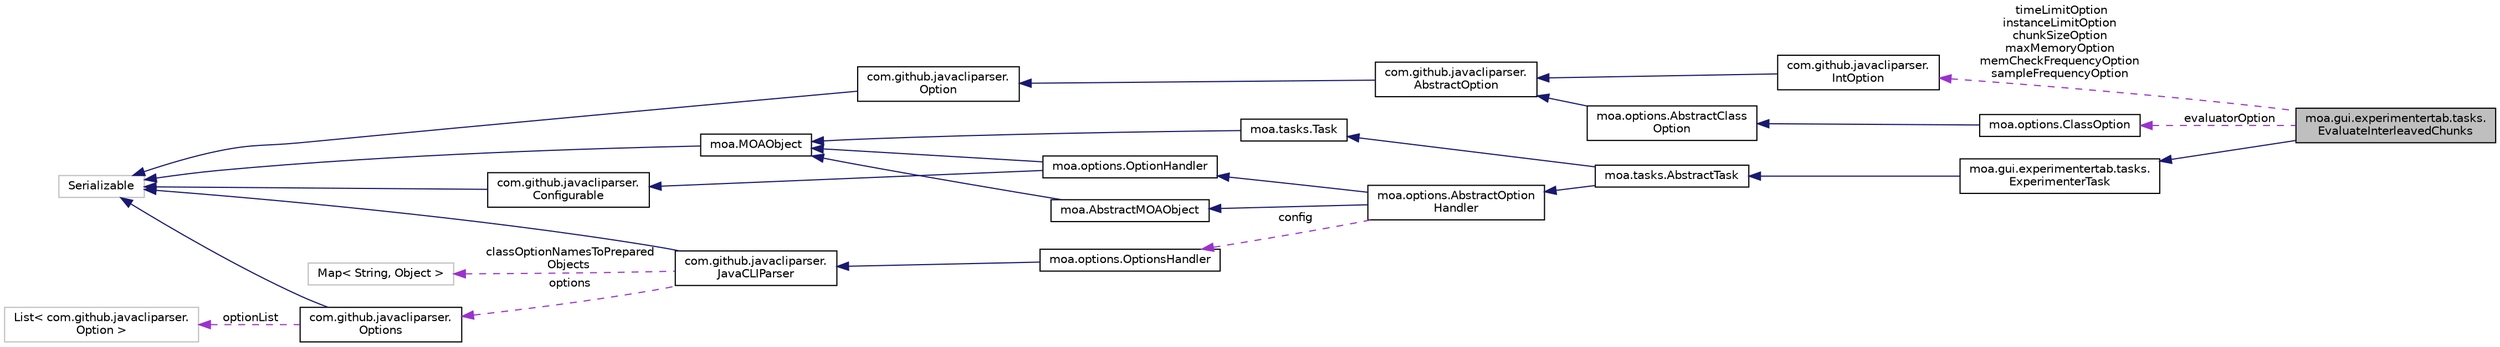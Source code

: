 digraph "moa.gui.experimentertab.tasks.EvaluateInterleavedChunks"
{
 // LATEX_PDF_SIZE
  edge [fontname="Helvetica",fontsize="10",labelfontname="Helvetica",labelfontsize="10"];
  node [fontname="Helvetica",fontsize="10",shape=record];
  rankdir="LR";
  Node1 [label="moa.gui.experimentertab.tasks.\lEvaluateInterleavedChunks",height=0.2,width=0.4,color="black", fillcolor="grey75", style="filled", fontcolor="black",tooltip=" "];
  Node2 -> Node1 [dir="back",color="midnightblue",fontsize="10",style="solid",fontname="Helvetica"];
  Node2 [label="moa.gui.experimentertab.tasks.\lExperimenterTask",height=0.2,width=0.4,color="black", fillcolor="white", style="filled",URL="$classmoa_1_1gui_1_1experimentertab_1_1tasks_1_1_experimenter_task.html",tooltip=" "];
  Node3 -> Node2 [dir="back",color="midnightblue",fontsize="10",style="solid",fontname="Helvetica"];
  Node3 [label="moa.tasks.AbstractTask",height=0.2,width=0.4,color="black", fillcolor="white", style="filled",URL="$classmoa_1_1tasks_1_1_abstract_task.html",tooltip=" "];
  Node4 -> Node3 [dir="back",color="midnightblue",fontsize="10",style="solid",fontname="Helvetica"];
  Node4 [label="moa.options.AbstractOption\lHandler",height=0.2,width=0.4,color="black", fillcolor="white", style="filled",URL="$classmoa_1_1options_1_1_abstract_option_handler.html",tooltip=" "];
  Node5 -> Node4 [dir="back",color="midnightblue",fontsize="10",style="solid",fontname="Helvetica"];
  Node5 [label="moa.AbstractMOAObject",height=0.2,width=0.4,color="black", fillcolor="white", style="filled",URL="$classmoa_1_1_abstract_m_o_a_object.html",tooltip=" "];
  Node6 -> Node5 [dir="back",color="midnightblue",fontsize="10",style="solid",fontname="Helvetica"];
  Node6 [label="moa.MOAObject",height=0.2,width=0.4,color="black", fillcolor="white", style="filled",URL="$interfacemoa_1_1_m_o_a_object.html",tooltip=" "];
  Node7 -> Node6 [dir="back",color="midnightblue",fontsize="10",style="solid",fontname="Helvetica"];
  Node7 [label="Serializable",height=0.2,width=0.4,color="grey75", fillcolor="white", style="filled",tooltip=" "];
  Node8 -> Node4 [dir="back",color="midnightblue",fontsize="10",style="solid",fontname="Helvetica"];
  Node8 [label="moa.options.OptionHandler",height=0.2,width=0.4,color="black", fillcolor="white", style="filled",URL="$interfacemoa_1_1options_1_1_option_handler.html",tooltip=" "];
  Node6 -> Node8 [dir="back",color="midnightblue",fontsize="10",style="solid",fontname="Helvetica"];
  Node9 -> Node8 [dir="back",color="midnightblue",fontsize="10",style="solid",fontname="Helvetica"];
  Node9 [label="com.github.javacliparser.\lConfigurable",height=0.2,width=0.4,color="black", fillcolor="white", style="filled",URL="$interfacecom_1_1github_1_1javacliparser_1_1_configurable.html",tooltip=" "];
  Node7 -> Node9 [dir="back",color="midnightblue",fontsize="10",style="solid",fontname="Helvetica"];
  Node10 -> Node4 [dir="back",color="darkorchid3",fontsize="10",style="dashed",label=" config" ,fontname="Helvetica"];
  Node10 [label="moa.options.OptionsHandler",height=0.2,width=0.4,color="black", fillcolor="white", style="filled",URL="$classmoa_1_1options_1_1_options_handler.html",tooltip=" "];
  Node11 -> Node10 [dir="back",color="midnightblue",fontsize="10",style="solid",fontname="Helvetica"];
  Node11 [label="com.github.javacliparser.\lJavaCLIParser",height=0.2,width=0.4,color="black", fillcolor="white", style="filled",URL="$classcom_1_1github_1_1javacliparser_1_1_java_c_l_i_parser.html",tooltip=" "];
  Node7 -> Node11 [dir="back",color="midnightblue",fontsize="10",style="solid",fontname="Helvetica"];
  Node12 -> Node11 [dir="back",color="darkorchid3",fontsize="10",style="dashed",label=" options" ,fontname="Helvetica"];
  Node12 [label="com.github.javacliparser.\lOptions",height=0.2,width=0.4,color="black", fillcolor="white", style="filled",URL="$classcom_1_1github_1_1javacliparser_1_1_options.html",tooltip=" "];
  Node7 -> Node12 [dir="back",color="midnightblue",fontsize="10",style="solid",fontname="Helvetica"];
  Node13 -> Node12 [dir="back",color="darkorchid3",fontsize="10",style="dashed",label=" optionList" ,fontname="Helvetica"];
  Node13 [label="List\< com.github.javacliparser.\lOption \>",height=0.2,width=0.4,color="grey75", fillcolor="white", style="filled",tooltip=" "];
  Node14 -> Node11 [dir="back",color="darkorchid3",fontsize="10",style="dashed",label=" classOptionNamesToPrepared\lObjects" ,fontname="Helvetica"];
  Node14 [label="Map\< String, Object \>",height=0.2,width=0.4,color="grey75", fillcolor="white", style="filled",tooltip=" "];
  Node15 -> Node3 [dir="back",color="midnightblue",fontsize="10",style="solid",fontname="Helvetica"];
  Node15 [label="moa.tasks.Task",height=0.2,width=0.4,color="black", fillcolor="white", style="filled",URL="$interfacemoa_1_1tasks_1_1_task.html",tooltip=" "];
  Node6 -> Node15 [dir="back",color="midnightblue",fontsize="10",style="solid",fontname="Helvetica"];
  Node16 -> Node1 [dir="back",color="darkorchid3",fontsize="10",style="dashed",label=" timeLimitOption\ninstanceLimitOption\nchunkSizeOption\nmaxMemoryOption\nmemCheckFrequencyOption\nsampleFrequencyOption" ,fontname="Helvetica"];
  Node16 [label="com.github.javacliparser.\lIntOption",height=0.2,width=0.4,color="black", fillcolor="white", style="filled",URL="$classcom_1_1github_1_1javacliparser_1_1_int_option.html",tooltip=" "];
  Node17 -> Node16 [dir="back",color="midnightblue",fontsize="10",style="solid",fontname="Helvetica"];
  Node17 [label="com.github.javacliparser.\lAbstractOption",height=0.2,width=0.4,color="black", fillcolor="white", style="filled",URL="$classcom_1_1github_1_1javacliparser_1_1_abstract_option.html",tooltip=" "];
  Node18 -> Node17 [dir="back",color="midnightblue",fontsize="10",style="solid",fontname="Helvetica"];
  Node18 [label="com.github.javacliparser.\lOption",height=0.2,width=0.4,color="black", fillcolor="white", style="filled",URL="$interfacecom_1_1github_1_1javacliparser_1_1_option.html",tooltip=" "];
  Node7 -> Node18 [dir="back",color="midnightblue",fontsize="10",style="solid",fontname="Helvetica"];
  Node19 -> Node1 [dir="back",color="darkorchid3",fontsize="10",style="dashed",label=" evaluatorOption" ,fontname="Helvetica"];
  Node19 [label="moa.options.ClassOption",height=0.2,width=0.4,color="black", fillcolor="white", style="filled",URL="$classmoa_1_1options_1_1_class_option.html",tooltip=" "];
  Node20 -> Node19 [dir="back",color="midnightblue",fontsize="10",style="solid",fontname="Helvetica"];
  Node20 [label="moa.options.AbstractClass\lOption",height=0.2,width=0.4,color="black", fillcolor="white", style="filled",URL="$classmoa_1_1options_1_1_abstract_class_option.html",tooltip=" "];
  Node17 -> Node20 [dir="back",color="midnightblue",fontsize="10",style="solid",fontname="Helvetica"];
}
